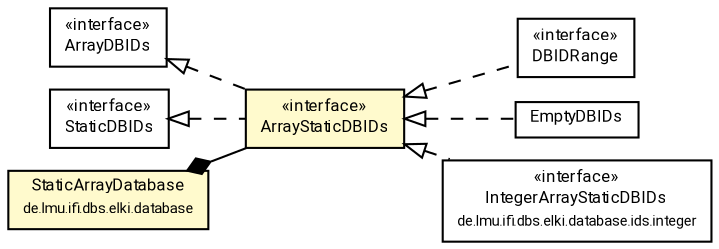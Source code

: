 #!/usr/local/bin/dot
#
# Class diagram 
# Generated by UMLGraph version R5_7_2-60-g0e99a6 (http://www.spinellis.gr/umlgraph/)
#

digraph G {
	graph [fontnames="svg"]
	edge [fontname="Roboto",fontsize=7,labelfontname="Roboto",labelfontsize=7,color="black"];
	node [fontname="Roboto",fontcolor="black",fontsize=8,shape=plaintext,margin=0,width=0,height=0];
	nodesep=0.15;
	ranksep=0.25;
	rankdir=LR;
	// de.lmu.ifi.dbs.elki.database.ids.ArrayDBIDs
	c1640806 [label=<<table title="de.lmu.ifi.dbs.elki.database.ids.ArrayDBIDs" border="0" cellborder="1" cellspacing="0" cellpadding="2" href="ArrayDBIDs.html" target="_parent">
		<tr><td><table border="0" cellspacing="0" cellpadding="1">
		<tr><td align="center" balign="center"> &#171;interface&#187; </td></tr>
		<tr><td align="center" balign="center"> <font face="Roboto">ArrayDBIDs</font> </td></tr>
		</table></td></tr>
		</table>>, URL="ArrayDBIDs.html"];
	// de.lmu.ifi.dbs.elki.database.ids.DBIDRange
	c1640814 [label=<<table title="de.lmu.ifi.dbs.elki.database.ids.DBIDRange" border="0" cellborder="1" cellspacing="0" cellpadding="2" href="DBIDRange.html" target="_parent">
		<tr><td><table border="0" cellspacing="0" cellpadding="1">
		<tr><td align="center" balign="center"> &#171;interface&#187; </td></tr>
		<tr><td align="center" balign="center"> <font face="Roboto">DBIDRange</font> </td></tr>
		</table></td></tr>
		</table>>, URL="DBIDRange.html"];
	// de.lmu.ifi.dbs.elki.database.ids.EmptyDBIDs
	c1640815 [label=<<table title="de.lmu.ifi.dbs.elki.database.ids.EmptyDBIDs" border="0" cellborder="1" cellspacing="0" cellpadding="2" href="EmptyDBIDs.html" target="_parent">
		<tr><td><table border="0" cellspacing="0" cellpadding="1">
		<tr><td align="center" balign="center"> <font face="Roboto">EmptyDBIDs</font> </td></tr>
		</table></td></tr>
		</table>>, URL="EmptyDBIDs.html"];
	// de.lmu.ifi.dbs.elki.database.ids.StaticDBIDs
	c1640817 [label=<<table title="de.lmu.ifi.dbs.elki.database.ids.StaticDBIDs" border="0" cellborder="1" cellspacing="0" cellpadding="2" href="StaticDBIDs.html" target="_parent">
		<tr><td><table border="0" cellspacing="0" cellpadding="1">
		<tr><td align="center" balign="center"> &#171;interface&#187; </td></tr>
		<tr><td align="center" balign="center"> <font face="Roboto">StaticDBIDs</font> </td></tr>
		</table></td></tr>
		</table>>, URL="StaticDBIDs.html"];
	// de.lmu.ifi.dbs.elki.database.ids.ArrayStaticDBIDs
	c1640832 [label=<<table title="de.lmu.ifi.dbs.elki.database.ids.ArrayStaticDBIDs" border="0" cellborder="1" cellspacing="0" cellpadding="2" bgcolor="lemonChiffon" href="ArrayStaticDBIDs.html" target="_parent">
		<tr><td><table border="0" cellspacing="0" cellpadding="1">
		<tr><td align="center" balign="center"> &#171;interface&#187; </td></tr>
		<tr><td align="center" balign="center"> <font face="Roboto">ArrayStaticDBIDs</font> </td></tr>
		</table></td></tr>
		</table>>, URL="ArrayStaticDBIDs.html"];
	// de.lmu.ifi.dbs.elki.database.ids.integer.IntegerArrayStaticDBIDs
	c1640919 [label=<<table title="de.lmu.ifi.dbs.elki.database.ids.integer.IntegerArrayStaticDBIDs" border="0" cellborder="1" cellspacing="0" cellpadding="2" href="integer/IntegerArrayStaticDBIDs.html" target="_parent">
		<tr><td><table border="0" cellspacing="0" cellpadding="1">
		<tr><td align="center" balign="center"> &#171;interface&#187; </td></tr>
		<tr><td align="center" balign="center"> <font face="Roboto">IntegerArrayStaticDBIDs</font> </td></tr>
		<tr><td align="center" balign="center"> <font face="Roboto" point-size="7.0">de.lmu.ifi.dbs.elki.database.ids.integer</font> </td></tr>
		</table></td></tr>
		</table>>, URL="integer/IntegerArrayStaticDBIDs.html"];
	// de.lmu.ifi.dbs.elki.database.StaticArrayDatabase
	c1641735 [label=<<table title="de.lmu.ifi.dbs.elki.database.StaticArrayDatabase" border="0" cellborder="1" cellspacing="0" cellpadding="2" bgcolor="LemonChiffon" href="../StaticArrayDatabase.html" target="_parent">
		<tr><td><table border="0" cellspacing="0" cellpadding="1">
		<tr><td align="center" balign="center"> <font face="Roboto">StaticArrayDatabase</font> </td></tr>
		<tr><td align="center" balign="center"> <font face="Roboto" point-size="7.0">de.lmu.ifi.dbs.elki.database</font> </td></tr>
		</table></td></tr>
		</table>>, URL="../StaticArrayDatabase.html"];
	// de.lmu.ifi.dbs.elki.database.ids.DBIDRange implements de.lmu.ifi.dbs.elki.database.ids.ArrayStaticDBIDs
	c1640832 -> c1640814 [arrowtail=empty,style=dashed,dir=back,weight=9];
	// de.lmu.ifi.dbs.elki.database.ids.EmptyDBIDs implements de.lmu.ifi.dbs.elki.database.ids.ArrayStaticDBIDs
	c1640832 -> c1640815 [arrowtail=empty,style=dashed,dir=back,weight=9];
	// de.lmu.ifi.dbs.elki.database.ids.ArrayStaticDBIDs implements de.lmu.ifi.dbs.elki.database.ids.ArrayDBIDs
	c1640806 -> c1640832 [arrowtail=empty,style=dashed,dir=back,weight=9];
	// de.lmu.ifi.dbs.elki.database.ids.ArrayStaticDBIDs implements de.lmu.ifi.dbs.elki.database.ids.StaticDBIDs
	c1640817 -> c1640832 [arrowtail=empty,style=dashed,dir=back,weight=9];
	// de.lmu.ifi.dbs.elki.database.ids.integer.IntegerArrayStaticDBIDs implements de.lmu.ifi.dbs.elki.database.ids.ArrayStaticDBIDs
	c1640832 -> c1640919 [arrowtail=empty,style=dashed,dir=back,weight=9];
	// de.lmu.ifi.dbs.elki.database.StaticArrayDatabase composed de.lmu.ifi.dbs.elki.database.ids.ArrayStaticDBIDs
	c1641735 -> c1640832 [arrowhead=none,arrowtail=diamond,dir=back,weight=6];
}

